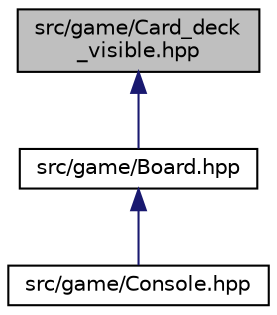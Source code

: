 digraph "src/game/Card_deck_visible.hpp"
{
  edge [fontname="Helvetica",fontsize="10",labelfontname="Helvetica",labelfontsize="10"];
  node [fontname="Helvetica",fontsize="10",shape=record];
  Node1 [label="src/game/Card_deck\l_visible.hpp",height=0.2,width=0.4,color="black", fillcolor="grey75", style="filled", fontcolor="black"];
  Node1 -> Node2 [dir="back",color="midnightblue",fontsize="10",style="solid",fontname="Helvetica"];
  Node2 [label="src/game/Board.hpp",height=0.2,width=0.4,color="black", fillcolor="white", style="filled",URL="$Board_8hpp.html"];
  Node2 -> Node3 [dir="back",color="midnightblue",fontsize="10",style="solid",fontname="Helvetica"];
  Node3 [label="src/game/Console.hpp",height=0.2,width=0.4,color="black", fillcolor="white", style="filled",URL="$Console_8hpp.html"];
}
